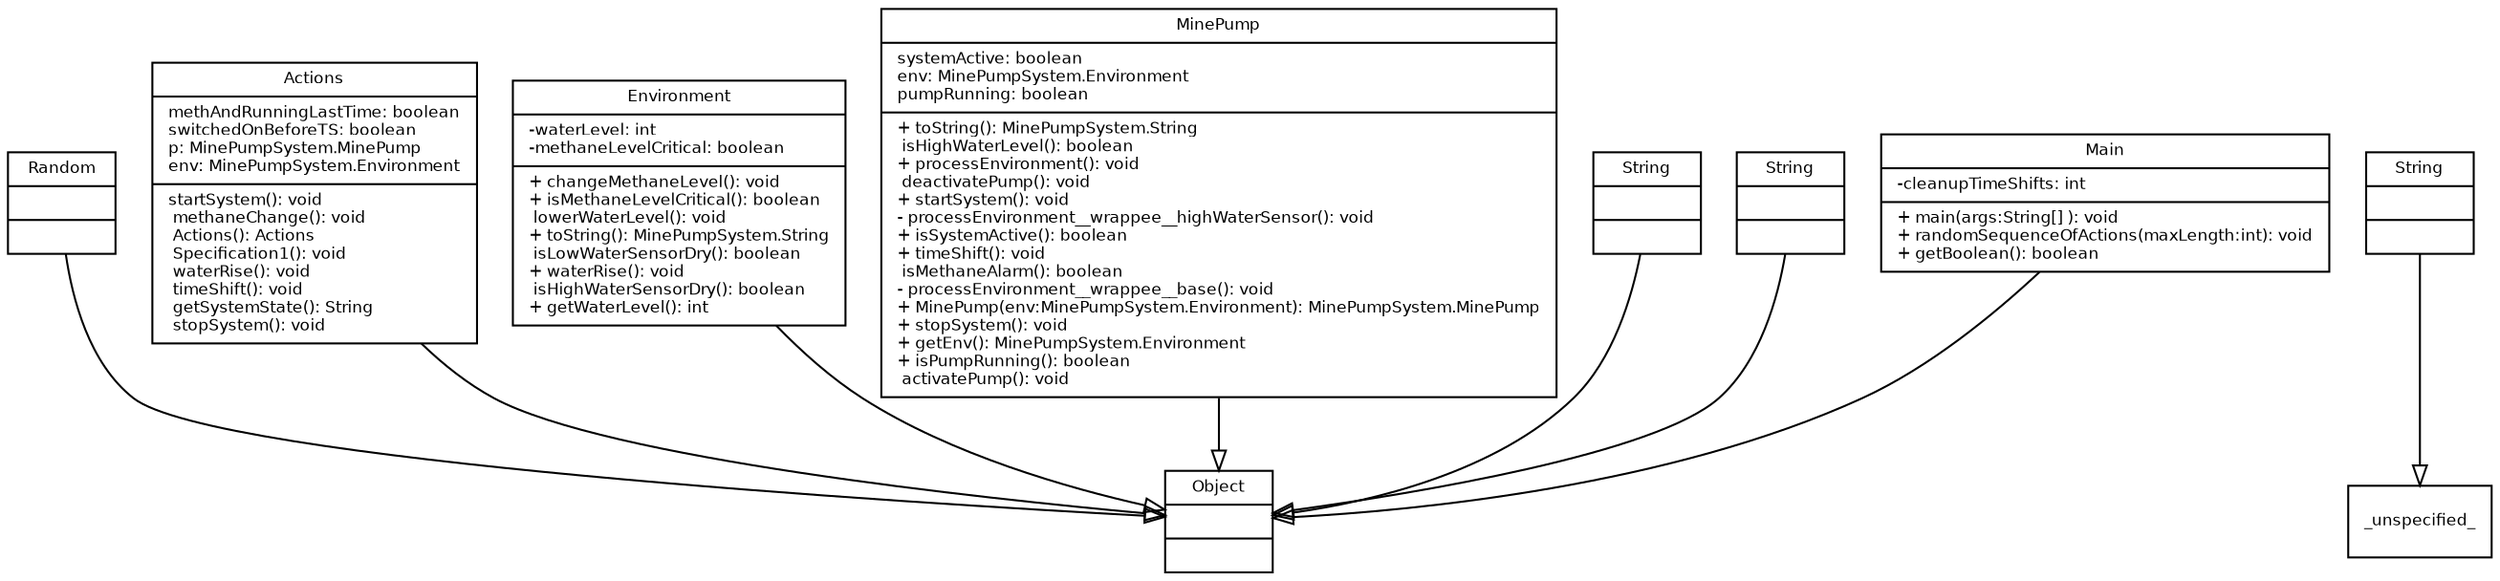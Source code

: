 digraph TypeHierarchy { 
        fontname = "Bitstream Vera Sans"
        fontsize = 8

        node [
                  fontname = "Bitstream Vera Sans"
                  fontsize = 8
                  shape = "record"
        ]

        edge [
                  fontname = "Bitstream Vera Sans"
                  fontsize = 8
        ]

        Random [
                  label = "{Random||}"
        ]

        Actions [
                  label = "{Actions|methAndRunningLastTime: boolean\lswitchedOnBeforeTS: boolean\lp: MinePumpSystem.MinePump\lenv: MinePumpSystem.Environment\l| startSystem(): void\l methaneChange(): void\l Actions(): Actions\l Specification1(): void\l waterRise(): void\l timeShift(): void\l getSystemState(): String\l stopSystem(): void\l}"
        ]

        MinePumpSystem_Environment [
                  label = "{Environment|-waterLevel: int\l-methaneLevelCritical: boolean\l|+ changeMethaneLevel(): void\l+ isMethaneLevelCritical(): boolean\l lowerWaterLevel(): void\l+ toString(): MinePumpSystem.String\l isLowWaterSensorDry(): boolean\l+ waterRise(): void\l isHighWaterSensorDry(): boolean\l+ getWaterLevel(): int\l}"
        ]

        MinePumpSystem_MinePump [
                  label = "{MinePump|systemActive: boolean\lenv: MinePumpSystem.Environment\lpumpRunning: boolean\l|+ toString(): MinePumpSystem.String\l isHighWaterLevel(): boolean\l+ processEnvironment(): void\l deactivatePump(): void\l+ startSystem(): void\l- processEnvironment__wrappee__highWaterSensor(): void\l+ isSystemActive(): boolean\l+ timeShift(): void\l isMethaneAlarm(): boolean\l- processEnvironment__wrappee__base(): void\l+ MinePump(env:MinePumpSystem.Environment): MinePumpSystem.MinePump\l+ stopSystem(): void\l+ getEnv(): MinePumpSystem.Environment\l+ isPumpRunning(): boolean\l activatePump(): void\l}"
        ]

        String [
                  label = "{String||}"
        ]

        java_lang_String [
                  label = "{String||}"
        ]

        java_lang_Object [
                  label = "{Object||}"
        ]

        MinePumpSystem_String [
                  label = "{String||}"
        ]

        Main [
                  label = "{Main|-cleanupTimeShifts: int\l|+ main(args:String[] ): void\l+ randomSequenceOfActions(maxLength:int): void\l+ getBoolean(): boolean\l}"
        ]

        edge [
                  arrowhead = "empty"
                  style = "solid"
                  arrowtail = "none"
        ]

        Random -> java_lang_Object
        Actions -> java_lang_Object
        MinePumpSystem_Environment -> java_lang_Object
        MinePumpSystem_MinePump -> java_lang_Object
        String -> _unspecified_
        java_lang_String -> java_lang_Object
        MinePumpSystem_String -> java_lang_Object
        Main -> java_lang_Object
        edge [
                  arrowhead = "empty"
                  style = "dashed"
                  arrowtail = "none"
        ]

        edge [
                  arrowhead = "normal"
                  style = "solid"
                  arrowtail = "odot"
        ]

}